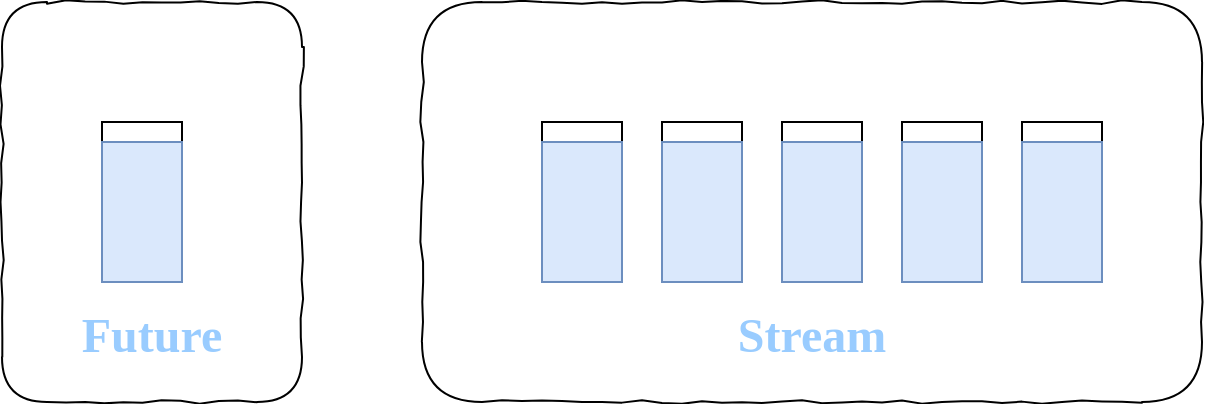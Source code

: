 <mxfile version="12.9.14" type="github">
  <diagram id="zzo0K5NP4Y799Hb-qvhN" name="第 1 页">
    <mxGraphModel dx="1186" dy="773" grid="1" gridSize="10" guides="1" tooltips="1" connect="1" arrows="1" fold="1" page="1" pageScale="1" pageWidth="4681" pageHeight="3300" math="0" shadow="0">
      <root>
        <mxCell id="0" />
        <mxCell id="1" parent="0" />
        <mxCell id="GL8d9wJyNtRodX0jIJ6Q-3" value="" style="rounded=0;whiteSpace=wrap;html=1;" parent="1" vertex="1">
          <mxGeometry x="420" y="410" width="40" height="80" as="geometry" />
        </mxCell>
        <mxCell id="GL8d9wJyNtRodX0jIJ6Q-4" value="" style="rounded=0;whiteSpace=wrap;html=1;fillColor=#dae8fc;strokeColor=#6c8ebf;" parent="1" vertex="1">
          <mxGeometry x="420" y="420" width="40" height="70" as="geometry" />
        </mxCell>
        <mxCell id="GL8d9wJyNtRodX0jIJ6Q-12" value="" style="rounded=0;whiteSpace=wrap;html=1;" parent="1" vertex="1">
          <mxGeometry x="640" y="410" width="40" height="80" as="geometry" />
        </mxCell>
        <mxCell id="GL8d9wJyNtRodX0jIJ6Q-13" value="" style="rounded=0;whiteSpace=wrap;html=1;fillColor=#dae8fc;strokeColor=#6c8ebf;" parent="1" vertex="1">
          <mxGeometry x="640" y="420" width="40" height="70" as="geometry" />
        </mxCell>
        <mxCell id="GL8d9wJyNtRodX0jIJ6Q-14" value="" style="rounded=0;whiteSpace=wrap;html=1;" parent="1" vertex="1">
          <mxGeometry x="700" y="410" width="40" height="80" as="geometry" />
        </mxCell>
        <mxCell id="GL8d9wJyNtRodX0jIJ6Q-15" value="" style="rounded=0;whiteSpace=wrap;html=1;fillColor=#dae8fc;strokeColor=#6c8ebf;" parent="1" vertex="1">
          <mxGeometry x="700" y="420" width="40" height="70" as="geometry" />
        </mxCell>
        <mxCell id="GL8d9wJyNtRodX0jIJ6Q-18" value="" style="rounded=0;whiteSpace=wrap;html=1;" parent="1" vertex="1">
          <mxGeometry x="760" y="410" width="40" height="80" as="geometry" />
        </mxCell>
        <mxCell id="GL8d9wJyNtRodX0jIJ6Q-19" value="" style="rounded=0;whiteSpace=wrap;html=1;fillColor=#dae8fc;strokeColor=#6c8ebf;" parent="1" vertex="1">
          <mxGeometry x="760" y="420" width="40" height="70" as="geometry" />
        </mxCell>
        <mxCell id="GL8d9wJyNtRodX0jIJ6Q-20" value="" style="rounded=0;whiteSpace=wrap;html=1;" parent="1" vertex="1">
          <mxGeometry x="820" y="410" width="40" height="80" as="geometry" />
        </mxCell>
        <mxCell id="GL8d9wJyNtRodX0jIJ6Q-21" value="" style="rounded=0;whiteSpace=wrap;html=1;fillColor=#dae8fc;strokeColor=#6c8ebf;" parent="1" vertex="1">
          <mxGeometry x="820" y="420" width="40" height="70" as="geometry" />
        </mxCell>
        <mxCell id="GL8d9wJyNtRodX0jIJ6Q-22" value="" style="rounded=0;whiteSpace=wrap;html=1;" parent="1" vertex="1">
          <mxGeometry x="880" y="410" width="40" height="80" as="geometry" />
        </mxCell>
        <mxCell id="GL8d9wJyNtRodX0jIJ6Q-23" value="" style="rounded=0;whiteSpace=wrap;html=1;fillColor=#dae8fc;strokeColor=#6c8ebf;" parent="1" vertex="1">
          <mxGeometry x="880" y="420" width="40" height="70" as="geometry" />
        </mxCell>
        <mxCell id="GL8d9wJyNtRodX0jIJ6Q-24" value="&lt;h1&gt;Stream&lt;/h1&gt;" style="rounded=1;whiteSpace=wrap;html=1;fillColor=none;fontFamily=Verdana;align=center;verticalAlign=bottom;fontColor=#99CCFF;labelBackgroundColor=none;labelBorderColor=none;comic=1;" parent="1" vertex="1">
          <mxGeometry x="580" y="350" width="390" height="200" as="geometry" />
        </mxCell>
        <mxCell id="eBFFNyLrU6okC2GPNcBN-1" value="&lt;h1&gt;Future&lt;/h1&gt;" style="rounded=1;whiteSpace=wrap;html=1;fillColor=none;fontFamily=Verdana;align=center;verticalAlign=bottom;fontColor=#99CCFF;labelBackgroundColor=none;labelBorderColor=none;comic=1;glass=0;" vertex="1" parent="1">
          <mxGeometry x="370" y="350" width="150" height="200" as="geometry" />
        </mxCell>
      </root>
    </mxGraphModel>
  </diagram>
</mxfile>
